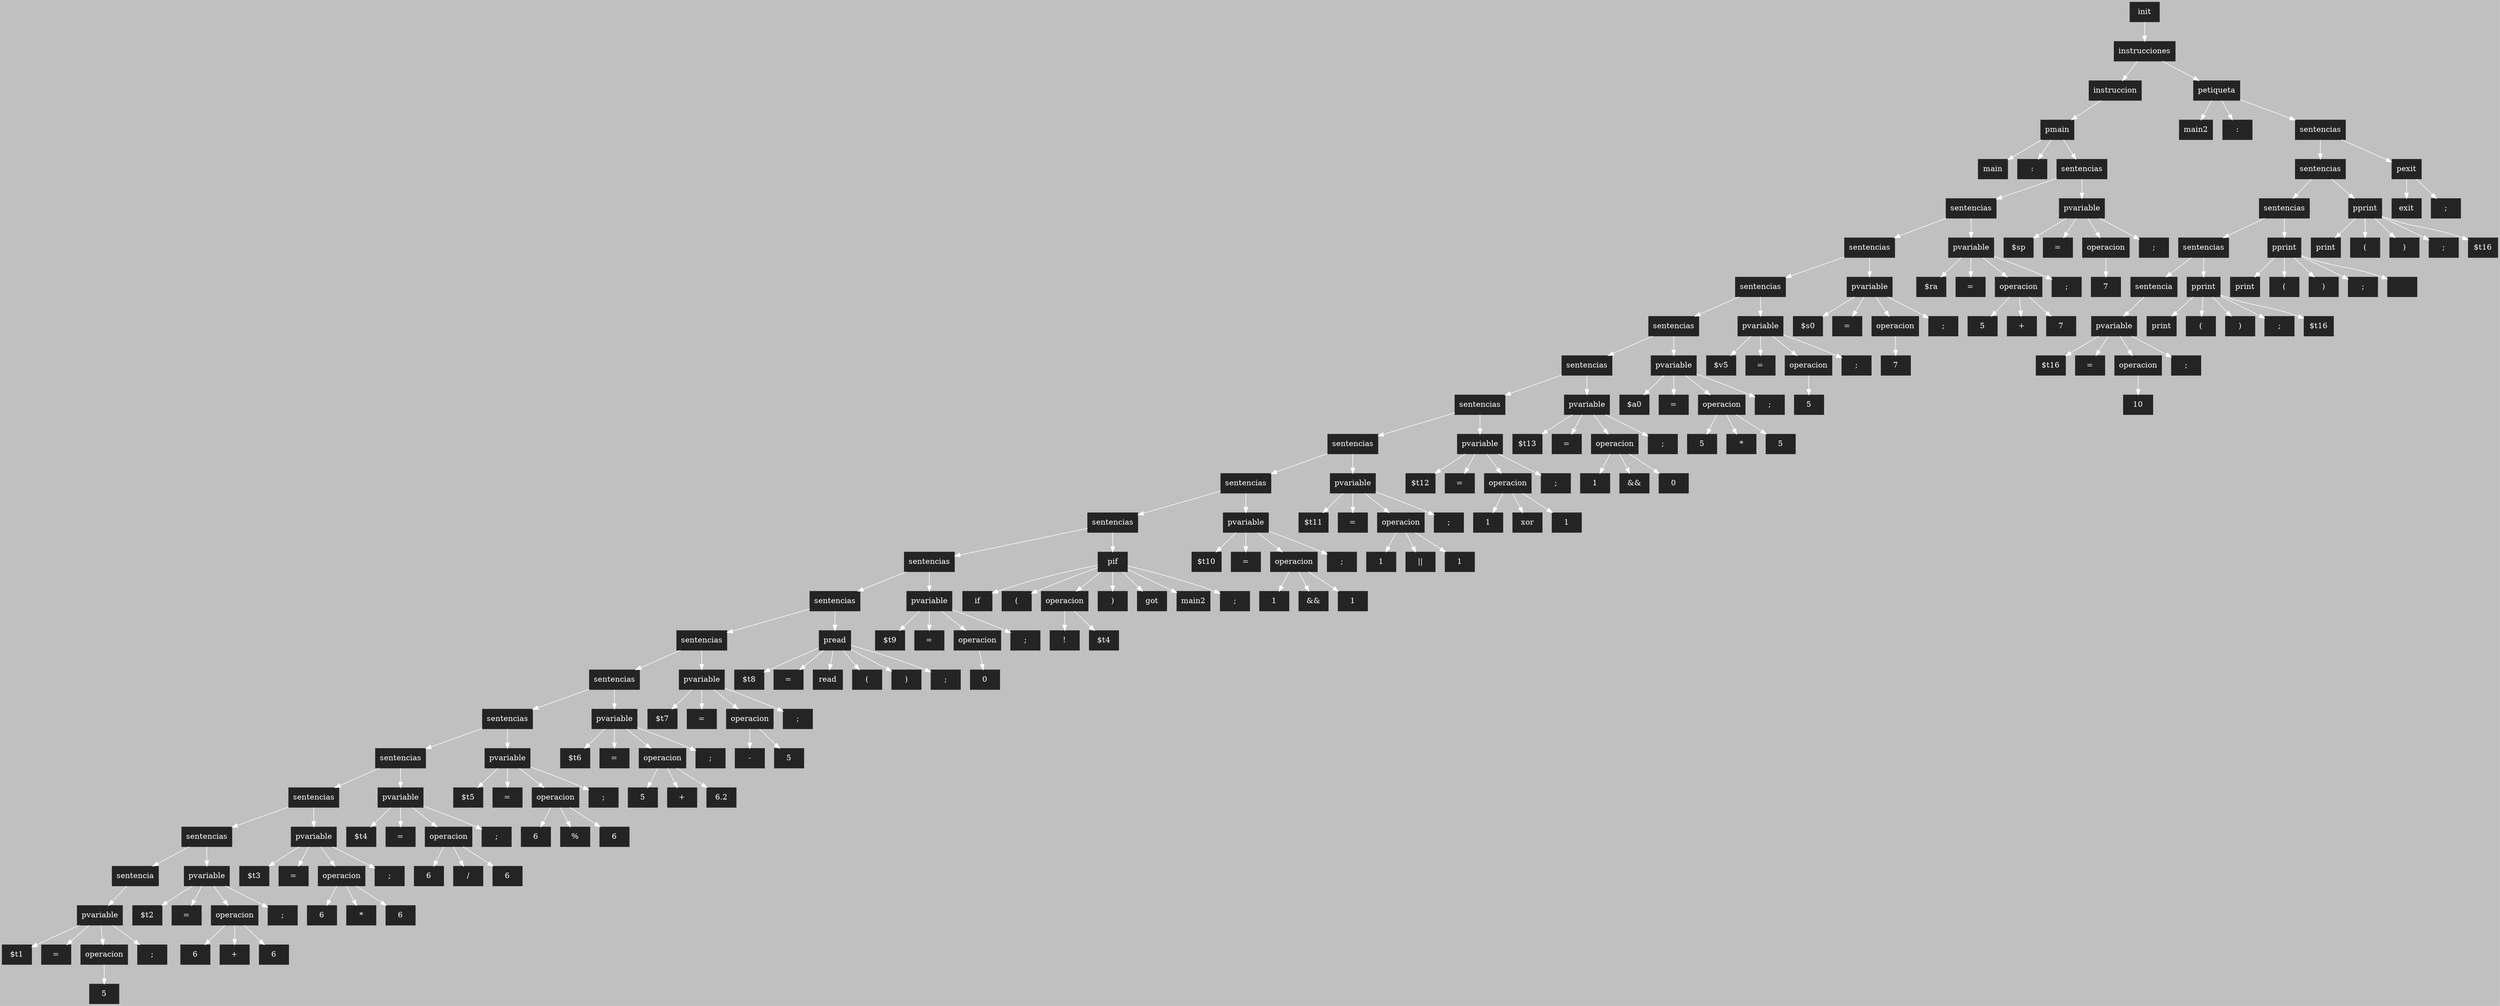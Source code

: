 digraph{ bgcolor = gray 
 node[fontcolor = white, height = 0.5, color = white] 
 [shape=box, style=filled, color=gray14] 
 rankdir=UD 
 edge[color=white, dir=fordware]
404[style = "filled" ; label = "init"] 
403[style = "filled" ; label = "instrucciones"] 
367[style = "filled" ; label = "instruccion"] 
364[style = "filled" ; label = "pmain"] 
365[style = "filled" ; label = "main"] 
366[style = "filled" ; label = ":"] 
363[style = "filled" ; label = "sentencias"] 
356[style = "filled" ; label = "sentencias"] 
347[style = "filled" ; label = "sentencias"] 
340[style = "filled" ; label = "sentencias"] 
333[style = "filled" ; label = "sentencias"] 
324[style = "filled" ; label = "sentencias"] 
315[style = "filled" ; label = "sentencias"] 
306[style = "filled" ; label = "sentencias"] 
297[style = "filled" ; label = "sentencias"] 
288[style = "filled" ; label = "sentencias"] 
277[style = "filled" ; label = "sentencias"] 
270[style = "filled" ; label = "sentencias"] 
262[style = "filled" ; label = "sentencias"] 
254[style = "filled" ; label = "sentencias"] 
245[style = "filled" ; label = "sentencias"] 
236[style = "filled" ; label = "sentencias"] 
227[style = "filled" ; label = "sentencias"] 
218[style = "filled" ; label = "sentencias"] 
209[style = "filled" ; label = "sentencia"] 
205[style = "filled" ; label = "pvariable"] 
206[style = "filled" ; label = "$t1"] 
207[style = "filled" ; label = "="] 
204[style = "filled" ; label = "operacion"] 
203[style = "filled" ; label = "5"] 
208[style = "filled" ; label = ";"] 
214[style = "filled" ; label = "pvariable"] 
215[style = "filled" ; label = "$t2"] 
216[style = "filled" ; label = "="] 
212[style = "filled" ; label = "operacion"] 
210[style = "filled" ; label = "6"] 
213[style = "filled" ; label = "+"] 
211[style = "filled" ; label = "6"] 
217[style = "filled" ; label = ";"] 
223[style = "filled" ; label = "pvariable"] 
224[style = "filled" ; label = "$t3"] 
225[style = "filled" ; label = "="] 
221[style = "filled" ; label = "operacion"] 
219[style = "filled" ; label = "6"] 
222[style = "filled" ; label = "*"] 
220[style = "filled" ; label = "6"] 
226[style = "filled" ; label = ";"] 
232[style = "filled" ; label = "pvariable"] 
233[style = "filled" ; label = "$t4"] 
234[style = "filled" ; label = "="] 
230[style = "filled" ; label = "operacion"] 
228[style = "filled" ; label = "6"] 
231[style = "filled" ; label = "/"] 
229[style = "filled" ; label = "6"] 
235[style = "filled" ; label = ";"] 
241[style = "filled" ; label = "pvariable"] 
242[style = "filled" ; label = "$t5"] 
243[style = "filled" ; label = "="] 
239[style = "filled" ; label = "operacion"] 
237[style = "filled" ; label = "6"] 
240[style = "filled" ; label = "%"] 
238[style = "filled" ; label = "6"] 
244[style = "filled" ; label = ";"] 
250[style = "filled" ; label = "pvariable"] 
251[style = "filled" ; label = "$t6"] 
252[style = "filled" ; label = "="] 
248[style = "filled" ; label = "operacion"] 
246[style = "filled" ; label = "5"] 
249[style = "filled" ; label = "+"] 
247[style = "filled" ; label = "6.2"] 
253[style = "filled" ; label = ";"] 
258[style = "filled" ; label = "pvariable"] 
259[style = "filled" ; label = "$t7"] 
260[style = "filled" ; label = "="] 
256[style = "filled" ; label = "operacion"] 
257[style = "filled" ; label = "-"] 
255[style = "filled" ; label = "5"] 
261[style = "filled" ; label = ";"] 
263[style = "filled" ; label = "pread"] 
264[style = "filled" ; label = "$t8"] 
265[style = "filled" ; label = "="] 
266[style = "filled" ; label = "read"] 
267[style = "filled" ; label = "("] 
268[style = "filled" ; label = ")"] 
269[style = "filled" ; label = ";"] 
273[style = "filled" ; label = "pvariable"] 
274[style = "filled" ; label = "$t9"] 
275[style = "filled" ; label = "="] 
272[style = "filled" ; label = "operacion"] 
271[style = "filled" ; label = "0"] 
276[style = "filled" ; label = ";"] 
281[style = "filled" ; label = "pif"] 
282[style = "filled" ; label = "if"] 
283[style = "filled" ; label = "("] 
279[style = "filled" ; label = "operacion"] 
280[style = "filled" ; label = "!"] 
278[style = "filled" ; label = "$t4"] 
284[style = "filled" ; label = ")"] 
285[style = "filled" ; label = "got"] 
286[style = "filled" ; label = "main2"] 
287[style = "filled" ; label = ";"] 
293[style = "filled" ; label = "pvariable"] 
294[style = "filled" ; label = "$t10"] 
295[style = "filled" ; label = "="] 
291[style = "filled" ; label = "operacion"] 
289[style = "filled" ; label = "1"] 
292[style = "filled" ; label = "&&"] 
290[style = "filled" ; label = "1"] 
296[style = "filled" ; label = ";"] 
302[style = "filled" ; label = "pvariable"] 
303[style = "filled" ; label = "$t11"] 
304[style = "filled" ; label = "="] 
300[style = "filled" ; label = "operacion"] 
298[style = "filled" ; label = "1"] 
301[style = "filled" ; label = "||"] 
299[style = "filled" ; label = "1"] 
305[style = "filled" ; label = ";"] 
311[style = "filled" ; label = "pvariable"] 
312[style = "filled" ; label = "$t12"] 
313[style = "filled" ; label = "="] 
309[style = "filled" ; label = "operacion"] 
307[style = "filled" ; label = "1"] 
310[style = "filled" ; label = "xor"] 
308[style = "filled" ; label = "1"] 
314[style = "filled" ; label = ";"] 
320[style = "filled" ; label = "pvariable"] 
321[style = "filled" ; label = "$t13"] 
322[style = "filled" ; label = "="] 
318[style = "filled" ; label = "operacion"] 
316[style = "filled" ; label = "1"] 
319[style = "filled" ; label = "&&"] 
317[style = "filled" ; label = "0"] 
323[style = "filled" ; label = ";"] 
329[style = "filled" ; label = "pvariable"] 
330[style = "filled" ; label = "$a0"] 
331[style = "filled" ; label = "="] 
327[style = "filled" ; label = "operacion"] 
325[style = "filled" ; label = "5"] 
328[style = "filled" ; label = "*"] 
326[style = "filled" ; label = "5"] 
332[style = "filled" ; label = ";"] 
336[style = "filled" ; label = "pvariable"] 
337[style = "filled" ; label = "$v5"] 
338[style = "filled" ; label = "="] 
335[style = "filled" ; label = "operacion"] 
334[style = "filled" ; label = "5"] 
339[style = "filled" ; label = ";"] 
343[style = "filled" ; label = "pvariable"] 
344[style = "filled" ; label = "$s0"] 
345[style = "filled" ; label = "="] 
342[style = "filled" ; label = "operacion"] 
341[style = "filled" ; label = "7"] 
346[style = "filled" ; label = ";"] 
352[style = "filled" ; label = "pvariable"] 
353[style = "filled" ; label = "$ra"] 
354[style = "filled" ; label = "="] 
350[style = "filled" ; label = "operacion"] 
348[style = "filled" ; label = "5"] 
351[style = "filled" ; label = "+"] 
349[style = "filled" ; label = "7"] 
355[style = "filled" ; label = ";"] 
359[style = "filled" ; label = "pvariable"] 
360[style = "filled" ; label = "$sp"] 
361[style = "filled" ; label = "="] 
358[style = "filled" ; label = "operacion"] 
357[style = "filled" ; label = "7"] 
362[style = "filled" ; label = ";"] 
400[style = "filled" ; label = "petiqueta"] 
401[style = "filled" ; label = "main2"] 
402[style = "filled" ; label = ":"] 
399[style = "filled" ; label = "sentencias"] 
395[style = "filled" ; label = "sentencias"] 
388[style = "filled" ; label = "sentencias"] 
381[style = "filled" ; label = "sentencias"] 
374[style = "filled" ; label = "sentencia"] 
370[style = "filled" ; label = "pvariable"] 
371[style = "filled" ; label = "$t16"] 
372[style = "filled" ; label = "="] 
369[style = "filled" ; label = "operacion"] 
368[style = "filled" ; label = "10"] 
373[style = "filled" ; label = ";"] 
375[style = "filled" ; label = "pprint"] 
376[style = "filled" ; label = "print"] 
377[style = "filled" ; label = "("] 
378[style = "filled" ; label = ")"] 
379[style = "filled" ; label = ";"] 
380[style = "filled" ; label = "$t16"] 
382[style = "filled" ; label = "pprint"] 
383[style = "filled" ; label = "print"] 
384[style = "filled" ; label = "("] 
385[style = "filled" ; label = ")"] 
386[style = "filled" ; label = ";"] 
387[style = "filled" ; label = "\n"] 
389[style = "filled" ; label = "pprint"] 
390[style = "filled" ; label = "print"] 
391[style = "filled" ; label = "("] 
392[style = "filled" ; label = ")"] 
393[style = "filled" ; label = ";"] 
394[style = "filled" ; label = "$t16"] 
396[style = "filled" ; label = "pexit"] 
397[style = "filled" ; label = "exit"] 
398[style = "filled" ; label = ";"] 
404->403;
403->367;
367->364;
364->365;
364->366;
364->363;
363->356;
356->347;
347->340;
340->333;
333->324;
324->315;
315->306;
306->297;
297->288;
288->277;
277->270;
270->262;
262->254;
254->245;
245->236;
236->227;
227->218;
218->209;
209->205;
205->206;
205->207;
205->204;
204->203;
205->208;
218->214;
214->215;
214->216;
214->212;
212->210;
212->213;
212->211;
214->217;
227->223;
223->224;
223->225;
223->221;
221->219;
221->222;
221->220;
223->226;
236->232;
232->233;
232->234;
232->230;
230->228;
230->231;
230->229;
232->235;
245->241;
241->242;
241->243;
241->239;
239->237;
239->240;
239->238;
241->244;
254->250;
250->251;
250->252;
250->248;
248->246;
248->249;
248->247;
250->253;
262->258;
258->259;
258->260;
258->256;
256->257;
256->255;
258->261;
270->263;
263->264;
263->265;
263->266;
263->267;
263->268;
263->269;
277->273;
273->274;
273->275;
273->272;
272->271;
273->276;
288->281;
281->282;
281->283;
281->279;
279->280;
279->278;
281->284;
281->285;
281->286;
281->287;
297->293;
293->294;
293->295;
293->291;
291->289;
291->292;
291->290;
293->296;
306->302;
302->303;
302->304;
302->300;
300->298;
300->301;
300->299;
302->305;
315->311;
311->312;
311->313;
311->309;
309->307;
309->310;
309->308;
311->314;
324->320;
320->321;
320->322;
320->318;
318->316;
318->319;
318->317;
320->323;
333->329;
329->330;
329->331;
329->327;
327->325;
327->328;
327->326;
329->332;
340->336;
336->337;
336->338;
336->335;
335->334;
336->339;
347->343;
343->344;
343->345;
343->342;
342->341;
343->346;
356->352;
352->353;
352->354;
352->350;
350->348;
350->351;
350->349;
352->355;
363->359;
359->360;
359->361;
359->358;
358->357;
359->362;
403->400;
400->401;
400->402;
400->399;
399->395;
395->388;
388->381;
381->374;
374->370;
370->371;
370->372;
370->369;
369->368;
370->373;
381->375;
375->376;
375->377;
375->378;
375->379;
375->380;
388->382;
382->383;
382->384;
382->385;
382->386;
382->387;
395->389;
389->390;
389->391;
389->392;
389->393;
389->394;
399->396;
396->397;
396->398;

}